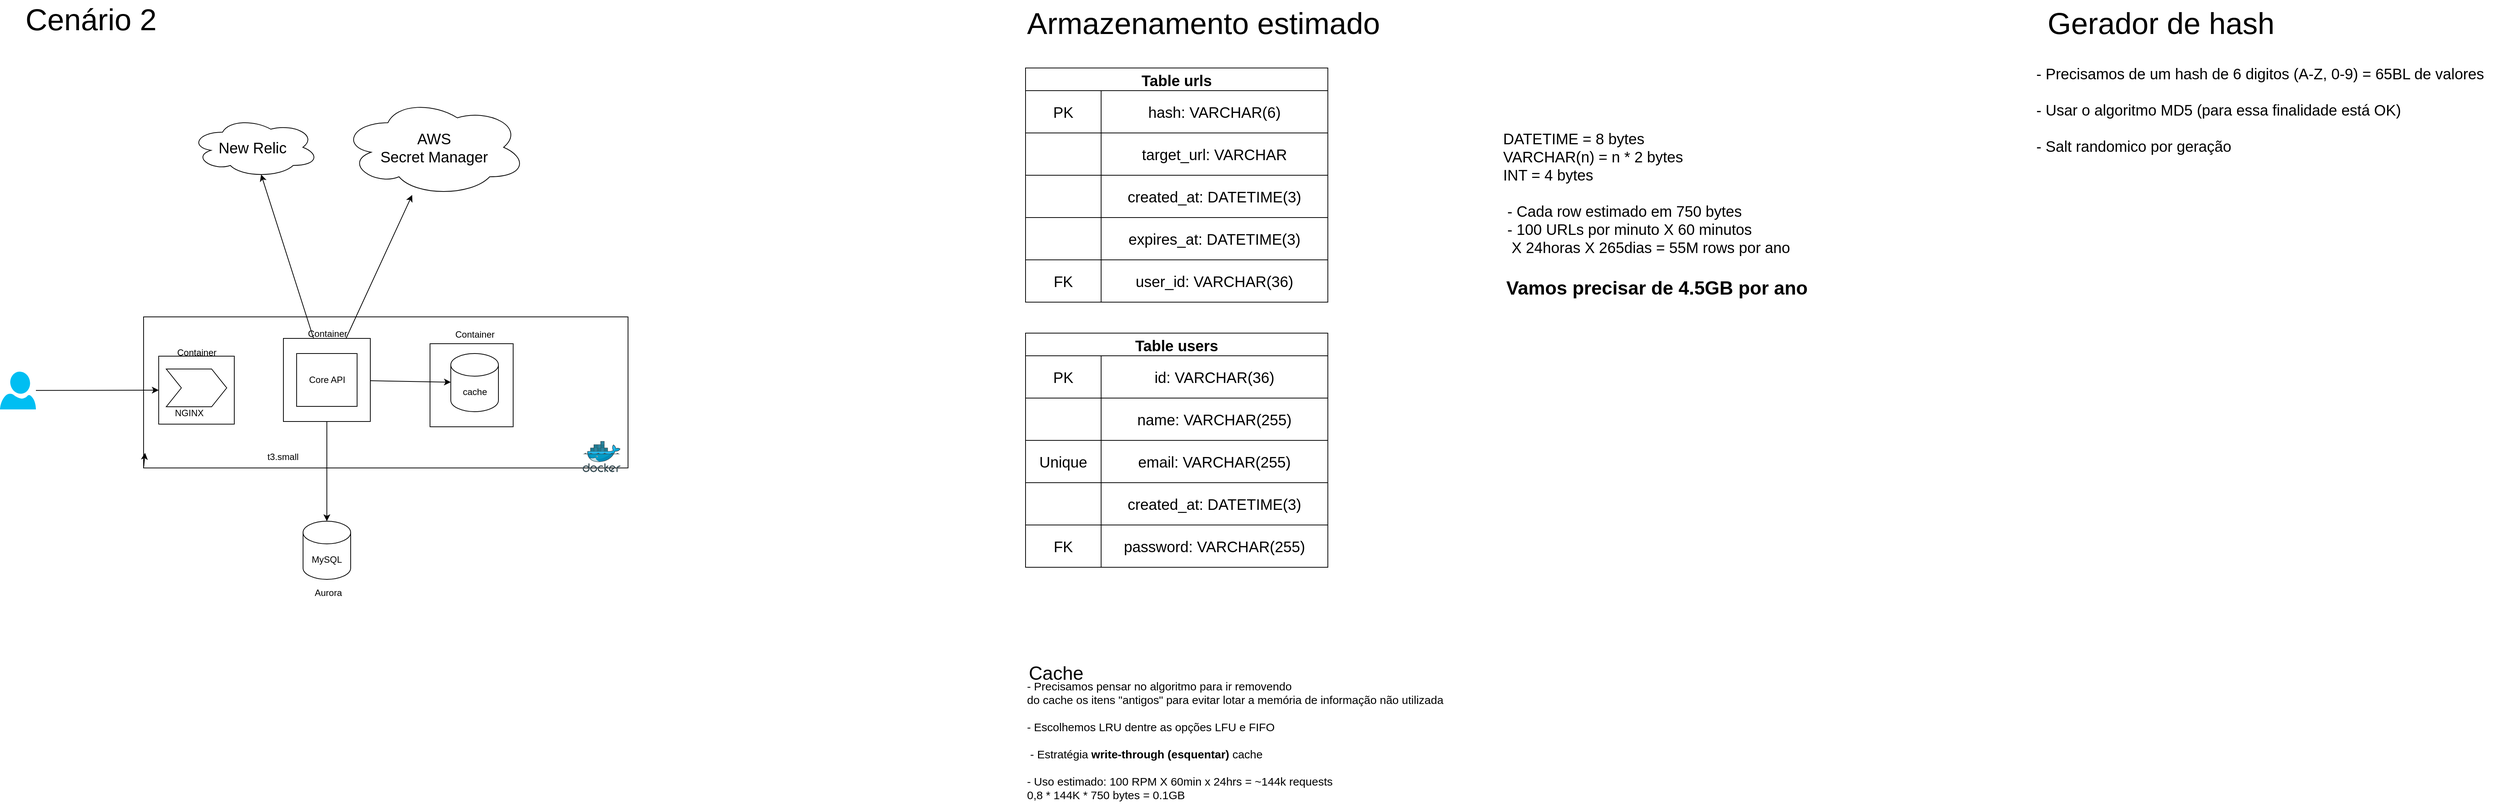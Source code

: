 <mxfile>
    <diagram id="iw8tILbxOcfsidWfIFgm" name="Page-1">
        <mxGraphModel dx="1434" dy="939" grid="1" gridSize="10" guides="1" tooltips="1" connect="1" arrows="1" fold="1" page="1" pageScale="1" pageWidth="5000" pageHeight="5000" math="0" shadow="0">
            <root>
                <mxCell id="0"/>
                <mxCell id="1" parent="0"/>
                <mxCell id="25" value="" style="whiteSpace=wrap;html=1;movable=1;resizable=1;rotatable=1;deletable=1;editable=1;connectable=1;" parent="1" vertex="1">
                    <mxGeometry x="210" y="459.5" width="641" height="200" as="geometry"/>
                </mxCell>
                <mxCell id="184" value="" style="whiteSpace=wrap;html=1;" parent="1" vertex="1">
                    <mxGeometry x="589" y="495" width="110" height="110" as="geometry"/>
                </mxCell>
                <mxCell id="2" value="Cenário 2" style="text;html=1;align=center;verticalAlign=middle;resizable=0;points=[];autosize=50;strokeColor=none;fillColor=none;fontSize=40;" parent="1" vertex="1">
                    <mxGeometry x="100" y="50" width="80" height="30" as="geometry"/>
                </mxCell>
                <mxCell id="4" value="MySQL" style="shape=cylinder3;whiteSpace=wrap;html=1;boundedLbl=1;backgroundOutline=1;size=15;" parent="1" vertex="1">
                    <mxGeometry x="421" y="730" width="63" height="77" as="geometry"/>
                </mxCell>
                <mxCell id="12" style="edgeStyle=none;html=1;entryX=0.5;entryY=0;entryDx=0;entryDy=0;entryPerimeter=0;" parent="1" source="9" target="4" edge="1">
                    <mxGeometry relative="1" as="geometry"/>
                </mxCell>
                <mxCell id="179" style="edgeStyle=none;html=1;entryX=0.55;entryY=0.95;entryDx=0;entryDy=0;entryPerimeter=0;fontSize=20;" parent="1" source="9" target="177" edge="1">
                    <mxGeometry relative="1" as="geometry"/>
                </mxCell>
                <mxCell id="182" style="edgeStyle=none;html=1;fontSize=20;" parent="1" source="9" target="180" edge="1">
                    <mxGeometry relative="1" as="geometry">
                        <mxPoint x="770.515" y="301.55" as="targetPoint"/>
                    </mxGeometry>
                </mxCell>
                <mxCell id="186" style="edgeStyle=none;html=1;" parent="1" source="9" target="183" edge="1">
                    <mxGeometry relative="1" as="geometry"/>
                </mxCell>
                <mxCell id="9" value="" style="whiteSpace=wrap;html=1;" parent="1" vertex="1">
                    <mxGeometry x="395" y="488" width="115" height="110" as="geometry"/>
                </mxCell>
                <mxCell id="10" value="Core API" style="whiteSpace=wrap;html=1;" parent="1" vertex="1">
                    <mxGeometry x="412.5" y="508" width="80" height="70" as="geometry"/>
                </mxCell>
                <mxCell id="13" value="Container" style="text;html=1;align=center;verticalAlign=middle;resizable=0;points=[];autosize=1;strokeColor=none;fillColor=none;" parent="1" vertex="1">
                    <mxGeometry x="412.5" y="467" width="80" height="30" as="geometry"/>
                </mxCell>
                <mxCell id="17" style="edgeStyle=none;html=1;entryX=0;entryY=0.5;entryDx=0;entryDy=0;" parent="1" source="14" target="205" edge="1">
                    <mxGeometry relative="1" as="geometry">
                        <mxPoint x="190" y="559" as="targetPoint"/>
                    </mxGeometry>
                </mxCell>
                <mxCell id="14" value="" style="verticalLabelPosition=bottom;html=1;verticalAlign=top;align=center;strokeColor=none;fillColor=#00BEF2;shape=mxgraph.azure.user;" parent="1" vertex="1">
                    <mxGeometry x="20" y="532" width="47.5" height="50" as="geometry"/>
                </mxCell>
                <mxCell id="24" value="Aurora" style="text;html=1;align=center;verticalAlign=middle;resizable=0;points=[];autosize=1;strokeColor=none;fillColor=none;" parent="1" vertex="1">
                    <mxGeometry x="424" y="810" width="60" height="30" as="geometry"/>
                </mxCell>
                <mxCell id="26" style="edgeStyle=none;html=1;exitX=0;exitY=1;exitDx=0;exitDy=0;entryX=0.003;entryY=0.9;entryDx=0;entryDy=0;entryPerimeter=0;" parent="1" source="25" target="25" edge="1">
                    <mxGeometry relative="1" as="geometry"/>
                </mxCell>
                <mxCell id="29" value="t3.small" style="text;html=1;align=center;verticalAlign=middle;resizable=0;points=[];autosize=1;strokeColor=none;fillColor=none;" parent="1" vertex="1">
                    <mxGeometry x="364" y="629.5" width="60" height="30" as="geometry"/>
                </mxCell>
                <mxCell id="33" value="Armazenamento estimado" style="text;html=1;align=center;verticalAlign=middle;resizable=0;points=[];autosize=1;strokeColor=none;fillColor=none;fontSize=40;" parent="1" vertex="1">
                    <mxGeometry x="1367" y="40" width="490" height="60" as="geometry"/>
                </mxCell>
                <mxCell id="47" value="Table urls" style="shape=table;startSize=30;container=1;collapsible=0;childLayout=tableLayout;fontStyle=1;align=center;fontSize=20;" parent="1" vertex="1">
                    <mxGeometry x="1377" y="130" width="400" height="310" as="geometry"/>
                </mxCell>
                <mxCell id="48" value="" style="shape=tableRow;horizontal=0;startSize=0;swimlaneHead=0;swimlaneBody=0;top=0;left=0;bottom=0;right=0;collapsible=0;dropTarget=0;fillColor=none;points=[[0,0.5],[1,0.5]];portConstraint=eastwest;fontSize=20;" parent="47" vertex="1">
                    <mxGeometry y="30" width="400" height="56" as="geometry"/>
                </mxCell>
                <mxCell id="49" value="PK" style="shape=partialRectangle;html=1;whiteSpace=wrap;connectable=0;fillColor=none;top=0;left=0;bottom=0;right=0;overflow=hidden;fontSize=20;" parent="48" vertex="1">
                    <mxGeometry width="100" height="56" as="geometry">
                        <mxRectangle width="100" height="56" as="alternateBounds"/>
                    </mxGeometry>
                </mxCell>
                <mxCell id="50" value="hash: VARCHAR(6)" style="shape=partialRectangle;html=1;whiteSpace=wrap;connectable=0;fillColor=none;top=0;left=0;bottom=0;right=0;overflow=hidden;fontSize=20;" parent="48" vertex="1">
                    <mxGeometry x="100" width="300" height="56" as="geometry">
                        <mxRectangle width="300" height="56" as="alternateBounds"/>
                    </mxGeometry>
                </mxCell>
                <mxCell id="141" style="shape=tableRow;horizontal=0;startSize=0;swimlaneHead=0;swimlaneBody=0;top=0;left=0;bottom=0;right=0;collapsible=0;dropTarget=0;fillColor=none;points=[[0,0.5],[1,0.5]];portConstraint=eastwest;fontSize=20;" parent="47" vertex="1">
                    <mxGeometry y="86" width="400" height="56" as="geometry"/>
                </mxCell>
                <mxCell id="142" style="shape=partialRectangle;html=1;whiteSpace=wrap;connectable=0;fillColor=none;top=0;left=0;bottom=0;right=0;overflow=hidden;fontSize=20;" parent="141" vertex="1">
                    <mxGeometry width="100" height="56" as="geometry">
                        <mxRectangle width="100" height="56" as="alternateBounds"/>
                    </mxGeometry>
                </mxCell>
                <mxCell id="143" value="target_url: VARCHAR" style="shape=partialRectangle;html=1;whiteSpace=wrap;connectable=0;fillColor=none;top=0;left=0;bottom=0;right=0;overflow=hidden;fontSize=20;" parent="141" vertex="1">
                    <mxGeometry x="100" width="300" height="56" as="geometry">
                        <mxRectangle width="300" height="56" as="alternateBounds"/>
                    </mxGeometry>
                </mxCell>
                <mxCell id="145" style="shape=tableRow;horizontal=0;startSize=0;swimlaneHead=0;swimlaneBody=0;top=0;left=0;bottom=0;right=0;collapsible=0;dropTarget=0;fillColor=none;points=[[0,0.5],[1,0.5]];portConstraint=eastwest;fontSize=20;" parent="47" vertex="1">
                    <mxGeometry y="142" width="400" height="56" as="geometry"/>
                </mxCell>
                <mxCell id="146" style="shape=partialRectangle;html=1;whiteSpace=wrap;connectable=0;fillColor=none;top=0;left=0;bottom=0;right=0;overflow=hidden;fontSize=20;" parent="145" vertex="1">
                    <mxGeometry width="100" height="56" as="geometry">
                        <mxRectangle width="100" height="56" as="alternateBounds"/>
                    </mxGeometry>
                </mxCell>
                <mxCell id="147" value="created_at: DATETIME(3)" style="shape=partialRectangle;html=1;whiteSpace=wrap;connectable=0;fillColor=none;top=0;left=0;bottom=0;right=0;overflow=hidden;fontSize=20;" parent="145" vertex="1">
                    <mxGeometry x="100" width="300" height="56" as="geometry">
                        <mxRectangle width="300" height="56" as="alternateBounds"/>
                    </mxGeometry>
                </mxCell>
                <mxCell id="149" style="shape=tableRow;horizontal=0;startSize=0;swimlaneHead=0;swimlaneBody=0;top=0;left=0;bottom=0;right=0;collapsible=0;dropTarget=0;fillColor=none;points=[[0,0.5],[1,0.5]];portConstraint=eastwest;fontSize=20;" parent="47" vertex="1">
                    <mxGeometry y="198" width="400" height="56" as="geometry"/>
                </mxCell>
                <mxCell id="150" style="shape=partialRectangle;html=1;whiteSpace=wrap;connectable=0;fillColor=none;top=0;left=0;bottom=0;right=0;overflow=hidden;fontSize=20;" parent="149" vertex="1">
                    <mxGeometry width="100" height="56" as="geometry">
                        <mxRectangle width="100" height="56" as="alternateBounds"/>
                    </mxGeometry>
                </mxCell>
                <mxCell id="151" value="expires_at: DATETIME(3)" style="shape=partialRectangle;html=1;whiteSpace=wrap;connectable=0;fillColor=none;top=0;left=0;bottom=0;right=0;overflow=hidden;fontSize=20;" parent="149" vertex="1">
                    <mxGeometry x="100" width="300" height="56" as="geometry">
                        <mxRectangle width="300" height="56" as="alternateBounds"/>
                    </mxGeometry>
                </mxCell>
                <mxCell id="153" style="shape=tableRow;horizontal=0;startSize=0;swimlaneHead=0;swimlaneBody=0;top=0;left=0;bottom=0;right=0;collapsible=0;dropTarget=0;fillColor=none;points=[[0,0.5],[1,0.5]];portConstraint=eastwest;fontSize=20;" parent="47" vertex="1">
                    <mxGeometry y="254" width="400" height="56" as="geometry"/>
                </mxCell>
                <mxCell id="154" value="FK" style="shape=partialRectangle;html=1;whiteSpace=wrap;connectable=0;fillColor=none;top=0;left=0;bottom=0;right=0;overflow=hidden;fontSize=20;" parent="153" vertex="1">
                    <mxGeometry width="100" height="56" as="geometry">
                        <mxRectangle width="100" height="56" as="alternateBounds"/>
                    </mxGeometry>
                </mxCell>
                <mxCell id="155" value="user_id: VARCHAR(36)" style="shape=partialRectangle;html=1;whiteSpace=wrap;connectable=0;fillColor=none;top=0;left=0;bottom=0;right=0;overflow=hidden;fontSize=20;" parent="153" vertex="1">
                    <mxGeometry x="100" width="300" height="56" as="geometry">
                        <mxRectangle width="300" height="56" as="alternateBounds"/>
                    </mxGeometry>
                </mxCell>
                <mxCell id="157" value="Table users" style="shape=table;startSize=30;container=1;collapsible=0;childLayout=tableLayout;fontStyle=1;align=center;fontSize=20;" parent="1" vertex="1">
                    <mxGeometry x="1377" y="481" width="400" height="310" as="geometry"/>
                </mxCell>
                <mxCell id="158" value="" style="shape=tableRow;horizontal=0;startSize=0;swimlaneHead=0;swimlaneBody=0;top=0;left=0;bottom=0;right=0;collapsible=0;dropTarget=0;fillColor=none;points=[[0,0.5],[1,0.5]];portConstraint=eastwest;fontSize=20;" parent="157" vertex="1">
                    <mxGeometry y="30" width="400" height="56" as="geometry"/>
                </mxCell>
                <mxCell id="159" value="PK" style="shape=partialRectangle;html=1;whiteSpace=wrap;connectable=0;fillColor=none;top=0;left=0;bottom=0;right=0;overflow=hidden;fontSize=20;" parent="158" vertex="1">
                    <mxGeometry width="100" height="56" as="geometry">
                        <mxRectangle width="100" height="56" as="alternateBounds"/>
                    </mxGeometry>
                </mxCell>
                <mxCell id="160" value="id: VARCHAR(36)" style="shape=partialRectangle;html=1;whiteSpace=wrap;connectable=0;fillColor=none;top=0;left=0;bottom=0;right=0;overflow=hidden;fontSize=20;" parent="158" vertex="1">
                    <mxGeometry x="100" width="300" height="56" as="geometry">
                        <mxRectangle width="300" height="56" as="alternateBounds"/>
                    </mxGeometry>
                </mxCell>
                <mxCell id="161" style="shape=tableRow;horizontal=0;startSize=0;swimlaneHead=0;swimlaneBody=0;top=0;left=0;bottom=0;right=0;collapsible=0;dropTarget=0;fillColor=none;points=[[0,0.5],[1,0.5]];portConstraint=eastwest;fontSize=20;" parent="157" vertex="1">
                    <mxGeometry y="86" width="400" height="56" as="geometry"/>
                </mxCell>
                <mxCell id="162" style="shape=partialRectangle;html=1;whiteSpace=wrap;connectable=0;fillColor=none;top=0;left=0;bottom=0;right=0;overflow=hidden;fontSize=20;" parent="161" vertex="1">
                    <mxGeometry width="100" height="56" as="geometry">
                        <mxRectangle width="100" height="56" as="alternateBounds"/>
                    </mxGeometry>
                </mxCell>
                <mxCell id="163" value="name: VARCHAR(255)" style="shape=partialRectangle;html=1;whiteSpace=wrap;connectable=0;fillColor=none;top=0;left=0;bottom=0;right=0;overflow=hidden;fontSize=20;" parent="161" vertex="1">
                    <mxGeometry x="100" width="300" height="56" as="geometry">
                        <mxRectangle width="300" height="56" as="alternateBounds"/>
                    </mxGeometry>
                </mxCell>
                <mxCell id="164" style="shape=tableRow;horizontal=0;startSize=0;swimlaneHead=0;swimlaneBody=0;top=0;left=0;bottom=0;right=0;collapsible=0;dropTarget=0;fillColor=none;points=[[0,0.5],[1,0.5]];portConstraint=eastwest;fontSize=20;" parent="157" vertex="1">
                    <mxGeometry y="142" width="400" height="56" as="geometry"/>
                </mxCell>
                <mxCell id="165" value="Unique" style="shape=partialRectangle;html=1;whiteSpace=wrap;connectable=0;fillColor=none;top=0;left=0;bottom=0;right=0;overflow=hidden;fontSize=20;" parent="164" vertex="1">
                    <mxGeometry width="100" height="56" as="geometry">
                        <mxRectangle width="100" height="56" as="alternateBounds"/>
                    </mxGeometry>
                </mxCell>
                <mxCell id="166" value="email: VARCHAR(255)" style="shape=partialRectangle;html=1;whiteSpace=wrap;connectable=0;fillColor=none;top=0;left=0;bottom=0;right=0;overflow=hidden;fontSize=20;" parent="164" vertex="1">
                    <mxGeometry x="100" width="300" height="56" as="geometry">
                        <mxRectangle width="300" height="56" as="alternateBounds"/>
                    </mxGeometry>
                </mxCell>
                <mxCell id="167" style="shape=tableRow;horizontal=0;startSize=0;swimlaneHead=0;swimlaneBody=0;top=0;left=0;bottom=0;right=0;collapsible=0;dropTarget=0;fillColor=none;points=[[0,0.5],[1,0.5]];portConstraint=eastwest;fontSize=20;" parent="157" vertex="1">
                    <mxGeometry y="198" width="400" height="56" as="geometry"/>
                </mxCell>
                <mxCell id="168" style="shape=partialRectangle;html=1;whiteSpace=wrap;connectable=0;fillColor=none;top=0;left=0;bottom=0;right=0;overflow=hidden;fontSize=20;" parent="167" vertex="1">
                    <mxGeometry width="100" height="56" as="geometry">
                        <mxRectangle width="100" height="56" as="alternateBounds"/>
                    </mxGeometry>
                </mxCell>
                <mxCell id="169" value="created_at: DATETIME(3)" style="shape=partialRectangle;html=1;whiteSpace=wrap;connectable=0;fillColor=none;top=0;left=0;bottom=0;right=0;overflow=hidden;fontSize=20;" parent="167" vertex="1">
                    <mxGeometry x="100" width="300" height="56" as="geometry">
                        <mxRectangle width="300" height="56" as="alternateBounds"/>
                    </mxGeometry>
                </mxCell>
                <mxCell id="170" style="shape=tableRow;horizontal=0;startSize=0;swimlaneHead=0;swimlaneBody=0;top=0;left=0;bottom=0;right=0;collapsible=0;dropTarget=0;fillColor=none;points=[[0,0.5],[1,0.5]];portConstraint=eastwest;fontSize=20;" parent="157" vertex="1">
                    <mxGeometry y="254" width="400" height="56" as="geometry"/>
                </mxCell>
                <mxCell id="171" value="FK" style="shape=partialRectangle;html=1;whiteSpace=wrap;connectable=0;fillColor=none;top=0;left=0;bottom=0;right=0;overflow=hidden;fontSize=20;" parent="170" vertex="1">
                    <mxGeometry width="100" height="56" as="geometry">
                        <mxRectangle width="100" height="56" as="alternateBounds"/>
                    </mxGeometry>
                </mxCell>
                <mxCell id="172" value="password: VARCHAR(255)" style="shape=partialRectangle;html=1;whiteSpace=wrap;connectable=0;fillColor=none;top=0;left=0;bottom=0;right=0;overflow=hidden;fontSize=20;" parent="170" vertex="1">
                    <mxGeometry x="100" width="300" height="56" as="geometry">
                        <mxRectangle width="300" height="56" as="alternateBounds"/>
                    </mxGeometry>
                </mxCell>
                <mxCell id="175" value="DATETIME = 8 bytes&lt;br&gt;VARCHAR(n) = n * 2 bytes&lt;br&gt;INT = 4 bytes&lt;br&gt;&lt;br&gt;&amp;nbsp;- Cada row estimado em 750 bytes&lt;br&gt;&amp;nbsp;- 100 URLs por minuto X 60 minutos &lt;br&gt;&amp;nbsp; X 24horas X 265dias = 55M rows por ano" style="text;html=1;align=left;verticalAlign=middle;resizable=0;points=[];autosize=1;strokeColor=none;fillColor=none;fontSize=20;flipH=0;flipV=1;" parent="1" vertex="1">
                    <mxGeometry x="2007" y="205" width="400" height="180" as="geometry"/>
                </mxCell>
                <mxCell id="177" value="New Relic&amp;nbsp;" style="ellipse;shape=cloud;whiteSpace=wrap;html=1;fontSize=20;" parent="1" vertex="1">
                    <mxGeometry x="272" y="195" width="170" height="80" as="geometry"/>
                </mxCell>
                <mxCell id="180" value="AWS &lt;br&gt;Secret Manager" style="ellipse;shape=cloud;whiteSpace=wrap;html=1;fontSize=20;" parent="1" vertex="1">
                    <mxGeometry x="472" y="170" width="245" height="130" as="geometry"/>
                </mxCell>
                <mxCell id="183" value="cache" style="shape=cylinder3;whiteSpace=wrap;html=1;boundedLbl=1;backgroundOutline=1;size=15;" parent="1" vertex="1">
                    <mxGeometry x="616.5" y="508" width="63" height="77" as="geometry"/>
                </mxCell>
                <mxCell id="185" value="Container" style="text;html=1;align=center;verticalAlign=middle;resizable=0;points=[];autosize=1;strokeColor=none;fillColor=none;" parent="1" vertex="1">
                    <mxGeometry x="607.5" y="468" width="80" height="30" as="geometry"/>
                </mxCell>
                <mxCell id="187" value="" style="sketch=0;aspect=fixed;html=1;points=[];align=center;image;fontSize=12;image=img/lib/mscae/Docker.svg;" parent="1" vertex="1">
                    <mxGeometry x="791" y="624" width="50" height="41" as="geometry"/>
                </mxCell>
                <mxCell id="188" value="Vamos precisar de 4.5GB por ano" style="text;html=1;align=center;verticalAlign=middle;resizable=0;points=[];autosize=1;strokeColor=none;fillColor=none;fontSize=25;fontStyle=1" parent="1" vertex="1">
                    <mxGeometry x="2002" y="400" width="420" height="40" as="geometry"/>
                </mxCell>
                <mxCell id="189" value="Cache" style="text;html=1;align=center;verticalAlign=middle;resizable=0;points=[];autosize=1;strokeColor=none;fillColor=none;fontSize=25;" parent="1" vertex="1">
                    <mxGeometry x="1367" y="910" width="100" height="40" as="geometry"/>
                </mxCell>
                <mxCell id="191" value="- Precisamos pensar no algoritmo para ir removendo &lt;br&gt;do cache os itens &quot;antigos&quot; para evitar lotar a memória de informação não utilizada&lt;br&gt;&lt;br&gt;- Escolhemos LRU dentre as opções LFU e FIFO&lt;br&gt;&lt;br&gt;&amp;nbsp;- Estratégia &lt;b&gt;write-through (esquentar)&lt;/b&gt;&amp;nbsp;cache&lt;br&gt;&lt;br&gt;- Uso estimado: 100 RPM X 60min x 24hrs = ~144k requests&lt;br&gt;0,8 * 144K * 750 bytes = 0.1GB&amp;nbsp; &amp;nbsp;" style="text;html=1;align=left;verticalAlign=middle;resizable=0;points=[];autosize=1;strokeColor=none;fillColor=none;fontSize=15;" parent="1" vertex="1">
                    <mxGeometry x="1377" y="930" width="570" height="180" as="geometry"/>
                </mxCell>
                <mxCell id="193" value="Gerador de hash" style="text;html=1;align=center;verticalAlign=middle;resizable=0;points=[];autosize=1;strokeColor=none;fillColor=none;fontSize=40;" parent="1" vertex="1">
                    <mxGeometry x="2719" y="40" width="320" height="60" as="geometry"/>
                </mxCell>
                <mxCell id="194" value="&amp;nbsp;- Precisamos de um hash de 6 digitos (A-Z, 0-9) = 65BL de valores&lt;br&gt;&lt;br&gt;&amp;nbsp;- Usar o algoritmo MD5 (para essa finalidade está OK)&lt;br&gt;&lt;br&gt;&amp;nbsp;- Salt randomico por geração" style="text;html=1;align=left;verticalAlign=middle;resizable=0;points=[];autosize=1;strokeColor=none;fillColor=none;fontSize=20;flipH=0;flipV=1;" parent="1" vertex="1">
                    <mxGeometry x="2707" y="120" width="620" height="130" as="geometry"/>
                </mxCell>
                <mxCell id="205" value="" style="whiteSpace=wrap;html=1;" vertex="1" parent="1">
                    <mxGeometry x="230" y="511.5" width="100" height="90" as="geometry"/>
                </mxCell>
                <mxCell id="206" value="" style="shape=step;perimeter=stepPerimeter;whiteSpace=wrap;html=1;fixedSize=1;" vertex="1" parent="1">
                    <mxGeometry x="240" y="528.5" width="80" height="50" as="geometry"/>
                </mxCell>
                <mxCell id="207" value="NGINX" style="text;html=1;align=center;verticalAlign=middle;resizable=0;points=[];autosize=1;strokeColor=none;fillColor=none;" vertex="1" parent="1">
                    <mxGeometry x="240" y="571.5" width="60" height="30" as="geometry"/>
                </mxCell>
                <mxCell id="208" value="Container" style="text;html=1;align=center;verticalAlign=middle;resizable=0;points=[];autosize=1;strokeColor=none;fillColor=none;" vertex="1" parent="1">
                    <mxGeometry x="240" y="491.5" width="80" height="30" as="geometry"/>
                </mxCell>
            </root>
        </mxGraphModel>
    </diagram>
</mxfile>